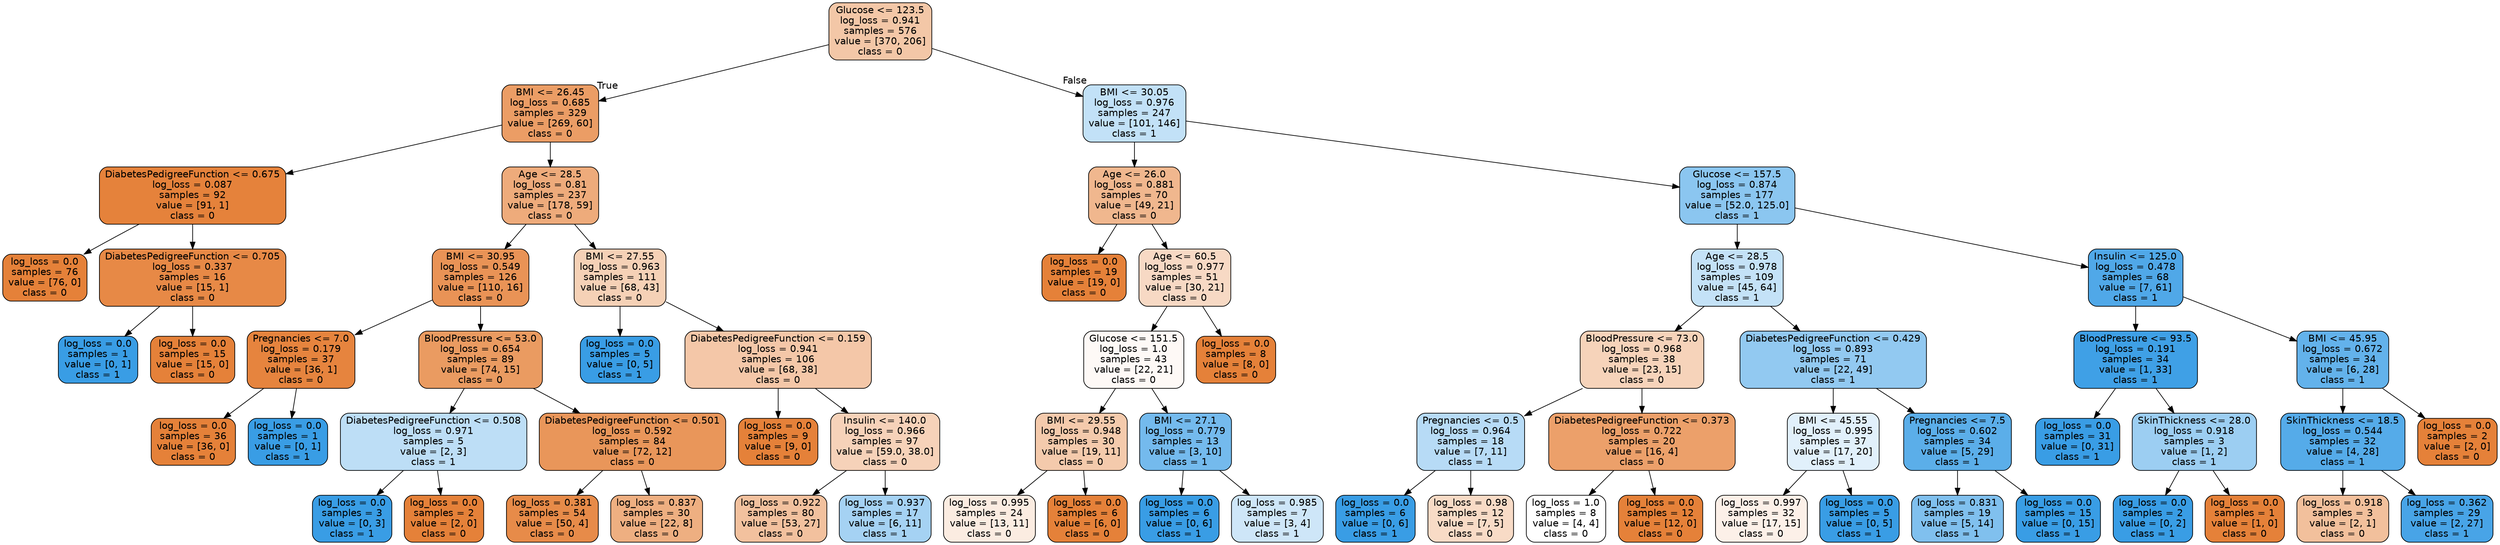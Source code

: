 digraph Tree {
node [shape=box, style="filled, rounded", color="black", fontname="helvetica"] ;
edge [fontname="helvetica"] ;
0 [label="Glucose <= 123.5\nlog_loss = 0.941\nsamples = 576\nvalue = [370, 206]\nclass = 0", fillcolor="#f3c7a7"] ;
1 [label="BMI <= 26.45\nlog_loss = 0.685\nsamples = 329\nvalue = [269, 60]\nclass = 0", fillcolor="#eb9d65"] ;
0 -> 1 [labeldistance=2.5, labelangle=45, headlabel="True"] ;
2 [label="DiabetesPedigreeFunction <= 0.675\nlog_loss = 0.087\nsamples = 92\nvalue = [91, 1]\nclass = 0", fillcolor="#e5823b"] ;
1 -> 2 ;
3 [label="log_loss = 0.0\nsamples = 76\nvalue = [76, 0]\nclass = 0", fillcolor="#e58139"] ;
2 -> 3 ;
4 [label="DiabetesPedigreeFunction <= 0.705\nlog_loss = 0.337\nsamples = 16\nvalue = [15, 1]\nclass = 0", fillcolor="#e78946"] ;
2 -> 4 ;
5 [label="log_loss = 0.0\nsamples = 1\nvalue = [0, 1]\nclass = 1", fillcolor="#399de5"] ;
4 -> 5 ;
6 [label="log_loss = 0.0\nsamples = 15\nvalue = [15, 0]\nclass = 0", fillcolor="#e58139"] ;
4 -> 6 ;
7 [label="Age <= 28.5\nlog_loss = 0.81\nsamples = 237\nvalue = [178, 59]\nclass = 0", fillcolor="#eeab7b"] ;
1 -> 7 ;
8 [label="BMI <= 30.95\nlog_loss = 0.549\nsamples = 126\nvalue = [110, 16]\nclass = 0", fillcolor="#e99356"] ;
7 -> 8 ;
9 [label="Pregnancies <= 7.0\nlog_loss = 0.179\nsamples = 37\nvalue = [36, 1]\nclass = 0", fillcolor="#e6843e"] ;
8 -> 9 ;
10 [label="log_loss = 0.0\nsamples = 36\nvalue = [36, 0]\nclass = 0", fillcolor="#e58139"] ;
9 -> 10 ;
11 [label="log_loss = 0.0\nsamples = 1\nvalue = [0, 1]\nclass = 1", fillcolor="#399de5"] ;
9 -> 11 ;
12 [label="BloodPressure <= 53.0\nlog_loss = 0.654\nsamples = 89\nvalue = [74, 15]\nclass = 0", fillcolor="#ea9b61"] ;
8 -> 12 ;
13 [label="DiabetesPedigreeFunction <= 0.508\nlog_loss = 0.971\nsamples = 5\nvalue = [2, 3]\nclass = 1", fillcolor="#bddef6"] ;
12 -> 13 ;
14 [label="log_loss = 0.0\nsamples = 3\nvalue = [0, 3]\nclass = 1", fillcolor="#399de5"] ;
13 -> 14 ;
15 [label="log_loss = 0.0\nsamples = 2\nvalue = [2, 0]\nclass = 0", fillcolor="#e58139"] ;
13 -> 15 ;
16 [label="DiabetesPedigreeFunction <= 0.501\nlog_loss = 0.592\nsamples = 84\nvalue = [72, 12]\nclass = 0", fillcolor="#e9965a"] ;
12 -> 16 ;
17 [label="log_loss = 0.381\nsamples = 54\nvalue = [50, 4]\nclass = 0", fillcolor="#e78b49"] ;
16 -> 17 ;
18 [label="log_loss = 0.837\nsamples = 30\nvalue = [22, 8]\nclass = 0", fillcolor="#eeaf81"] ;
16 -> 18 ;
19 [label="BMI <= 27.55\nlog_loss = 0.963\nsamples = 111\nvalue = [68, 43]\nclass = 0", fillcolor="#f5d1b6"] ;
7 -> 19 ;
20 [label="log_loss = 0.0\nsamples = 5\nvalue = [0, 5]\nclass = 1", fillcolor="#399de5"] ;
19 -> 20 ;
21 [label="DiabetesPedigreeFunction <= 0.159\nlog_loss = 0.941\nsamples = 106\nvalue = [68, 38]\nclass = 0", fillcolor="#f4c7a8"] ;
19 -> 21 ;
22 [label="log_loss = 0.0\nsamples = 9\nvalue = [9, 0]\nclass = 0", fillcolor="#e58139"] ;
21 -> 22 ;
23 [label="Insulin <= 140.0\nlog_loss = 0.966\nsamples = 97\nvalue = [59.0, 38.0]\nclass = 0", fillcolor="#f6d2b9"] ;
21 -> 23 ;
24 [label="log_loss = 0.922\nsamples = 80\nvalue = [53, 27]\nclass = 0", fillcolor="#f2c19e"] ;
23 -> 24 ;
25 [label="log_loss = 0.937\nsamples = 17\nvalue = [6, 11]\nclass = 1", fillcolor="#a5d2f3"] ;
23 -> 25 ;
26 [label="BMI <= 30.05\nlog_loss = 0.976\nsamples = 247\nvalue = [101, 146]\nclass = 1", fillcolor="#c2e1f7"] ;
0 -> 26 [labeldistance=2.5, labelangle=-45, headlabel="False"] ;
27 [label="Age <= 26.0\nlog_loss = 0.881\nsamples = 70\nvalue = [49, 21]\nclass = 0", fillcolor="#f0b78e"] ;
26 -> 27 ;
28 [label="log_loss = 0.0\nsamples = 19\nvalue = [19, 0]\nclass = 0", fillcolor="#e58139"] ;
27 -> 28 ;
29 [label="Age <= 60.5\nlog_loss = 0.977\nsamples = 51\nvalue = [30, 21]\nclass = 0", fillcolor="#f7d9c4"] ;
27 -> 29 ;
30 [label="Glucose <= 151.5\nlog_loss = 1.0\nsamples = 43\nvalue = [22, 21]\nclass = 0", fillcolor="#fef9f6"] ;
29 -> 30 ;
31 [label="BMI <= 29.55\nlog_loss = 0.948\nsamples = 30\nvalue = [19, 11]\nclass = 0", fillcolor="#f4caac"] ;
30 -> 31 ;
32 [label="log_loss = 0.995\nsamples = 24\nvalue = [13, 11]\nclass = 0", fillcolor="#fbece1"] ;
31 -> 32 ;
33 [label="log_loss = 0.0\nsamples = 6\nvalue = [6, 0]\nclass = 0", fillcolor="#e58139"] ;
31 -> 33 ;
34 [label="BMI <= 27.1\nlog_loss = 0.779\nsamples = 13\nvalue = [3, 10]\nclass = 1", fillcolor="#74baed"] ;
30 -> 34 ;
35 [label="log_loss = 0.0\nsamples = 6\nvalue = [0, 6]\nclass = 1", fillcolor="#399de5"] ;
34 -> 35 ;
36 [label="log_loss = 0.985\nsamples = 7\nvalue = [3, 4]\nclass = 1", fillcolor="#cee6f8"] ;
34 -> 36 ;
37 [label="log_loss = 0.0\nsamples = 8\nvalue = [8, 0]\nclass = 0", fillcolor="#e58139"] ;
29 -> 37 ;
38 [label="Glucose <= 157.5\nlog_loss = 0.874\nsamples = 177\nvalue = [52.0, 125.0]\nclass = 1", fillcolor="#8bc6f0"] ;
26 -> 38 ;
39 [label="Age <= 28.5\nlog_loss = 0.978\nsamples = 109\nvalue = [45, 64]\nclass = 1", fillcolor="#c4e2f7"] ;
38 -> 39 ;
40 [label="BloodPressure <= 73.0\nlog_loss = 0.968\nsamples = 38\nvalue = [23, 15]\nclass = 0", fillcolor="#f6d3ba"] ;
39 -> 40 ;
41 [label="Pregnancies <= 0.5\nlog_loss = 0.964\nsamples = 18\nvalue = [7, 11]\nclass = 1", fillcolor="#b7dbf6"] ;
40 -> 41 ;
42 [label="log_loss = 0.0\nsamples = 6\nvalue = [0, 6]\nclass = 1", fillcolor="#399de5"] ;
41 -> 42 ;
43 [label="log_loss = 0.98\nsamples = 12\nvalue = [7, 5]\nclass = 0", fillcolor="#f8dbc6"] ;
41 -> 43 ;
44 [label="DiabetesPedigreeFunction <= 0.373\nlog_loss = 0.722\nsamples = 20\nvalue = [16, 4]\nclass = 0", fillcolor="#eca06a"] ;
40 -> 44 ;
45 [label="log_loss = 1.0\nsamples = 8\nvalue = [4, 4]\nclass = 0", fillcolor="#ffffff"] ;
44 -> 45 ;
46 [label="log_loss = 0.0\nsamples = 12\nvalue = [12, 0]\nclass = 0", fillcolor="#e58139"] ;
44 -> 46 ;
47 [label="DiabetesPedigreeFunction <= 0.429\nlog_loss = 0.893\nsamples = 71\nvalue = [22, 49]\nclass = 1", fillcolor="#92c9f1"] ;
39 -> 47 ;
48 [label="BMI <= 45.55\nlog_loss = 0.995\nsamples = 37\nvalue = [17, 20]\nclass = 1", fillcolor="#e1f0fb"] ;
47 -> 48 ;
49 [label="log_loss = 0.997\nsamples = 32\nvalue = [17, 15]\nclass = 0", fillcolor="#fcf0e8"] ;
48 -> 49 ;
50 [label="log_loss = 0.0\nsamples = 5\nvalue = [0, 5]\nclass = 1", fillcolor="#399de5"] ;
48 -> 50 ;
51 [label="Pregnancies <= 7.5\nlog_loss = 0.602\nsamples = 34\nvalue = [5, 29]\nclass = 1", fillcolor="#5baee9"] ;
47 -> 51 ;
52 [label="log_loss = 0.831\nsamples = 19\nvalue = [5, 14]\nclass = 1", fillcolor="#80c0ee"] ;
51 -> 52 ;
53 [label="log_loss = 0.0\nsamples = 15\nvalue = [0, 15]\nclass = 1", fillcolor="#399de5"] ;
51 -> 53 ;
54 [label="Insulin <= 125.0\nlog_loss = 0.478\nsamples = 68\nvalue = [7, 61]\nclass = 1", fillcolor="#50a8e8"] ;
38 -> 54 ;
55 [label="BloodPressure <= 93.5\nlog_loss = 0.191\nsamples = 34\nvalue = [1, 33]\nclass = 1", fillcolor="#3fa0e6"] ;
54 -> 55 ;
56 [label="log_loss = 0.0\nsamples = 31\nvalue = [0, 31]\nclass = 1", fillcolor="#399de5"] ;
55 -> 56 ;
57 [label="SkinThickness <= 28.0\nlog_loss = 0.918\nsamples = 3\nvalue = [1, 2]\nclass = 1", fillcolor="#9ccef2"] ;
55 -> 57 ;
58 [label="log_loss = 0.0\nsamples = 2\nvalue = [0, 2]\nclass = 1", fillcolor="#399de5"] ;
57 -> 58 ;
59 [label="log_loss = 0.0\nsamples = 1\nvalue = [1, 0]\nclass = 0", fillcolor="#e58139"] ;
57 -> 59 ;
60 [label="BMI <= 45.95\nlog_loss = 0.672\nsamples = 34\nvalue = [6, 28]\nclass = 1", fillcolor="#63b2eb"] ;
54 -> 60 ;
61 [label="SkinThickness <= 18.5\nlog_loss = 0.544\nsamples = 32\nvalue = [4, 28]\nclass = 1", fillcolor="#55abe9"] ;
60 -> 61 ;
62 [label="log_loss = 0.918\nsamples = 3\nvalue = [2, 1]\nclass = 0", fillcolor="#f2c09c"] ;
61 -> 62 ;
63 [label="log_loss = 0.362\nsamples = 29\nvalue = [2, 27]\nclass = 1", fillcolor="#48a4e7"] ;
61 -> 63 ;
64 [label="log_loss = 0.0\nsamples = 2\nvalue = [2, 0]\nclass = 0", fillcolor="#e58139"] ;
60 -> 64 ;
}
